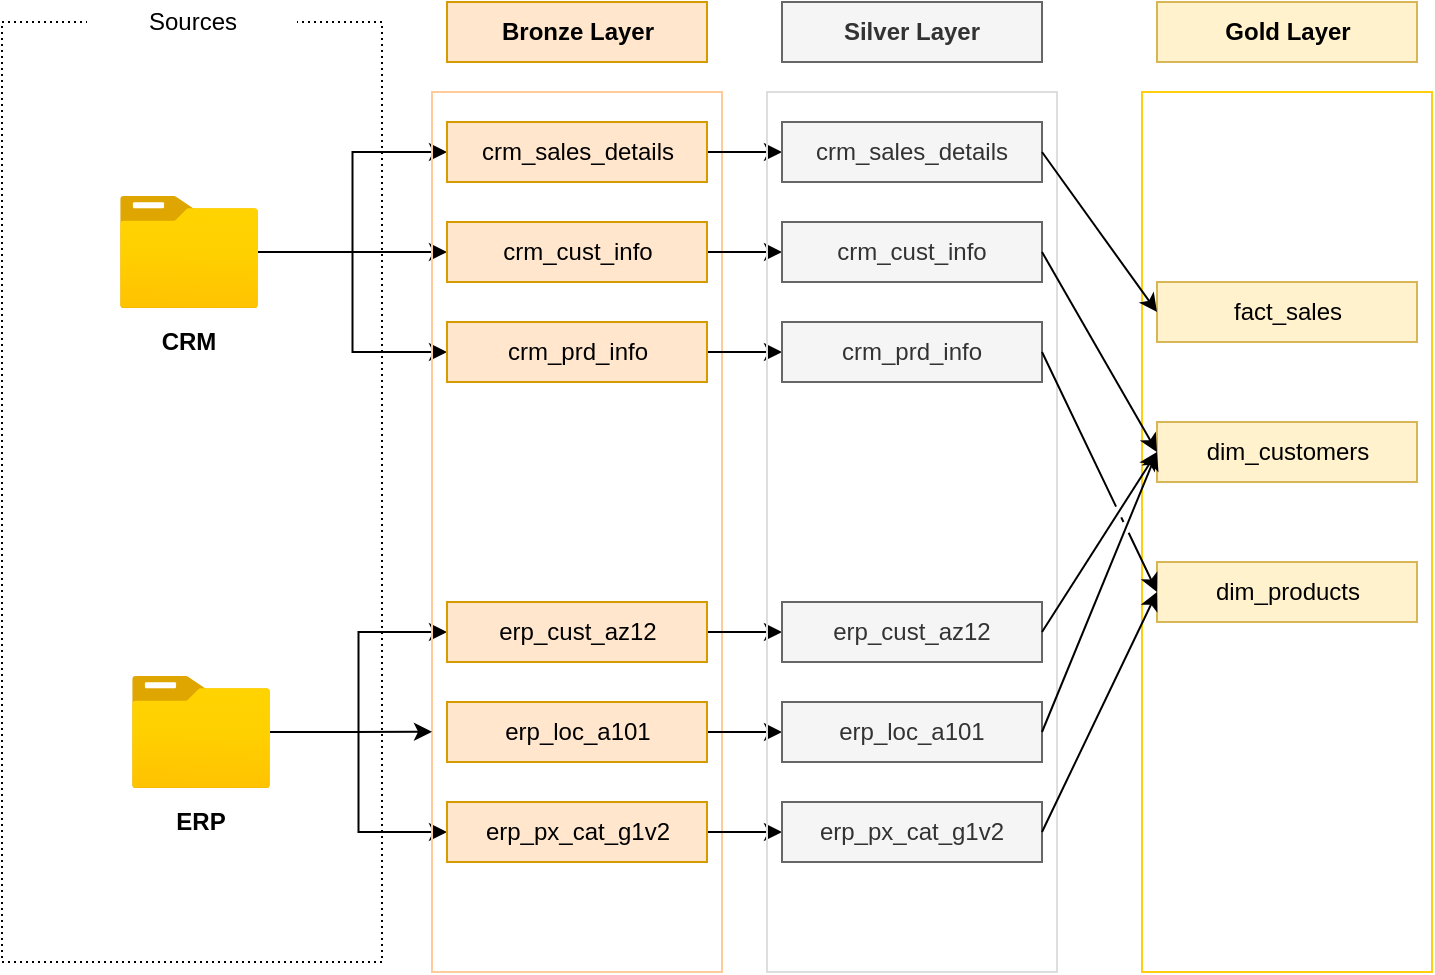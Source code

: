<mxfile version="26.0.16">
  <diagram name="Page-1" id="_wyc2q_6FqJJkZ9OpGOj">
    <mxGraphModel dx="1195" dy="643" grid="1" gridSize="10" guides="1" tooltips="1" connect="1" arrows="1" fold="1" page="1" pageScale="1" pageWidth="827" pageHeight="1169" math="0" shadow="0">
      <root>
        <mxCell id="0" />
        <mxCell id="1" parent="0" />
        <mxCell id="eOB1Y8Av8s7XFfnEzCOW-1" value="" style="rounded=0;whiteSpace=wrap;html=1;fillColor=none;dashed=1;dashPattern=1 2;" vertex="1" parent="1">
          <mxGeometry x="50" y="110" width="190" height="470" as="geometry" />
        </mxCell>
        <mxCell id="eOB1Y8Av8s7XFfnEzCOW-2" value="Sources" style="rounded=0;whiteSpace=wrap;html=1;strokeColor=none;fillColor=default;" vertex="1" parent="1">
          <mxGeometry x="92.5" y="100" width="105" height="20" as="geometry" />
        </mxCell>
        <mxCell id="eOB1Y8Av8s7XFfnEzCOW-23" style="edgeStyle=orthogonalEdgeStyle;rounded=0;orthogonalLoop=1;jettySize=auto;html=1;" edge="1" parent="1" source="eOB1Y8Av8s7XFfnEzCOW-3" target="eOB1Y8Av8s7XFfnEzCOW-11">
          <mxGeometry relative="1" as="geometry" />
        </mxCell>
        <mxCell id="eOB1Y8Av8s7XFfnEzCOW-27" style="edgeStyle=orthogonalEdgeStyle;rounded=0;orthogonalLoop=1;jettySize=auto;html=1;entryX=0;entryY=0.5;entryDx=0;entryDy=0;" edge="1" parent="1" source="eOB1Y8Av8s7XFfnEzCOW-3" target="eOB1Y8Av8s7XFfnEzCOW-12">
          <mxGeometry relative="1" as="geometry" />
        </mxCell>
        <mxCell id="eOB1Y8Av8s7XFfnEzCOW-28" style="edgeStyle=orthogonalEdgeStyle;rounded=0;orthogonalLoop=1;jettySize=auto;html=1;entryX=0;entryY=0.5;entryDx=0;entryDy=0;" edge="1" parent="1" source="eOB1Y8Av8s7XFfnEzCOW-3" target="eOB1Y8Av8s7XFfnEzCOW-10">
          <mxGeometry relative="1" as="geometry" />
        </mxCell>
        <mxCell id="eOB1Y8Av8s7XFfnEzCOW-3" value="" style="image;aspect=fixed;html=1;points=[];align=center;fontSize=12;image=img/lib/azure2/general/Folder_Blank.svg;" vertex="1" parent="1">
          <mxGeometry x="109" y="197" width="69" height="56.0" as="geometry" />
        </mxCell>
        <mxCell id="eOB1Y8Av8s7XFfnEzCOW-30" style="edgeStyle=orthogonalEdgeStyle;rounded=0;orthogonalLoop=1;jettySize=auto;html=1;entryX=0;entryY=0.5;entryDx=0;entryDy=0;" edge="1" parent="1" source="eOB1Y8Av8s7XFfnEzCOW-5" target="eOB1Y8Av8s7XFfnEzCOW-13">
          <mxGeometry relative="1" as="geometry" />
        </mxCell>
        <mxCell id="eOB1Y8Av8s7XFfnEzCOW-31" style="edgeStyle=orthogonalEdgeStyle;rounded=0;orthogonalLoop=1;jettySize=auto;html=1;entryX=0;entryY=0.5;entryDx=0;entryDy=0;" edge="1" parent="1" source="eOB1Y8Av8s7XFfnEzCOW-5" target="eOB1Y8Av8s7XFfnEzCOW-15">
          <mxGeometry relative="1" as="geometry" />
        </mxCell>
        <mxCell id="eOB1Y8Av8s7XFfnEzCOW-5" value="" style="image;aspect=fixed;html=1;points=[];align=center;fontSize=12;image=img/lib/azure2/general/Folder_Blank.svg;" vertex="1" parent="1">
          <mxGeometry x="115" y="437" width="69" height="56.0" as="geometry" />
        </mxCell>
        <mxCell id="eOB1Y8Av8s7XFfnEzCOW-6" value="&lt;b&gt;CRM&lt;/b&gt;" style="rounded=0;whiteSpace=wrap;html=1;fillColor=none;strokeColor=none;" vertex="1" parent="1">
          <mxGeometry x="111" y="260" width="65" height="20" as="geometry" />
        </mxCell>
        <mxCell id="eOB1Y8Av8s7XFfnEzCOW-7" value="&lt;b&gt;ERP&lt;/b&gt;" style="rounded=0;whiteSpace=wrap;html=1;fillColor=none;strokeColor=none;" vertex="1" parent="1">
          <mxGeometry x="117" y="500" width="65" height="20" as="geometry" />
        </mxCell>
        <mxCell id="eOB1Y8Av8s7XFfnEzCOW-8" value="" style="rounded=0;whiteSpace=wrap;html=1;fillColor=none;strokeColor=#FFCC99;" vertex="1" parent="1">
          <mxGeometry x="265" y="145" width="145" height="440" as="geometry" />
        </mxCell>
        <mxCell id="eOB1Y8Av8s7XFfnEzCOW-9" value="&lt;b&gt;Bronze Layer&lt;/b&gt;" style="rounded=0;whiteSpace=wrap;html=1;fillColor=#ffe6cc;strokeColor=#d79b00;" vertex="1" parent="1">
          <mxGeometry x="272.5" y="100" width="130" height="30" as="geometry" />
        </mxCell>
        <mxCell id="eOB1Y8Av8s7XFfnEzCOW-55" style="edgeStyle=orthogonalEdgeStyle;rounded=0;orthogonalLoop=1;jettySize=auto;html=1;exitX=1;exitY=0.5;exitDx=0;exitDy=0;entryX=0;entryY=0.5;entryDx=0;entryDy=0;" edge="1" parent="1" source="eOB1Y8Av8s7XFfnEzCOW-10" target="eOB1Y8Av8s7XFfnEzCOW-34">
          <mxGeometry relative="1" as="geometry" />
        </mxCell>
        <mxCell id="eOB1Y8Av8s7XFfnEzCOW-10" value="crm_sales_details" style="rounded=0;whiteSpace=wrap;html=1;fillColor=#ffe6cc;strokeColor=#d79b00;" vertex="1" parent="1">
          <mxGeometry x="272.5" y="160" width="130" height="30" as="geometry" />
        </mxCell>
        <mxCell id="eOB1Y8Av8s7XFfnEzCOW-56" style="edgeStyle=orthogonalEdgeStyle;rounded=0;orthogonalLoop=1;jettySize=auto;html=1;exitX=1;exitY=0.5;exitDx=0;exitDy=0;entryX=0;entryY=0.5;entryDx=0;entryDy=0;" edge="1" parent="1" source="eOB1Y8Av8s7XFfnEzCOW-11" target="eOB1Y8Av8s7XFfnEzCOW-35">
          <mxGeometry relative="1" as="geometry" />
        </mxCell>
        <mxCell id="eOB1Y8Av8s7XFfnEzCOW-11" value="crm_cust_info" style="rounded=0;whiteSpace=wrap;html=1;fillColor=#ffe6cc;strokeColor=#d79b00;" vertex="1" parent="1">
          <mxGeometry x="272.5" y="210" width="130" height="30" as="geometry" />
        </mxCell>
        <mxCell id="eOB1Y8Av8s7XFfnEzCOW-58" style="edgeStyle=orthogonalEdgeStyle;rounded=0;orthogonalLoop=1;jettySize=auto;html=1;exitX=1;exitY=0.5;exitDx=0;exitDy=0;" edge="1" parent="1" source="eOB1Y8Av8s7XFfnEzCOW-12" target="eOB1Y8Av8s7XFfnEzCOW-36">
          <mxGeometry relative="1" as="geometry" />
        </mxCell>
        <mxCell id="eOB1Y8Av8s7XFfnEzCOW-12" value="crm_prd_info" style="rounded=0;whiteSpace=wrap;html=1;fillColor=#ffe6cc;strokeColor=#d79b00;" vertex="1" parent="1">
          <mxGeometry x="272.5" y="260" width="130" height="30" as="geometry" />
        </mxCell>
        <mxCell id="eOB1Y8Av8s7XFfnEzCOW-60" style="edgeStyle=orthogonalEdgeStyle;rounded=0;orthogonalLoop=1;jettySize=auto;html=1;exitX=1;exitY=0.5;exitDx=0;exitDy=0;entryX=0;entryY=0.5;entryDx=0;entryDy=0;" edge="1" parent="1" source="eOB1Y8Av8s7XFfnEzCOW-13" target="eOB1Y8Av8s7XFfnEzCOW-51">
          <mxGeometry relative="1" as="geometry" />
        </mxCell>
        <mxCell id="eOB1Y8Av8s7XFfnEzCOW-13" value="erp_cust_az12" style="rounded=0;whiteSpace=wrap;html=1;fillColor=#ffe6cc;strokeColor=#d79b00;" vertex="1" parent="1">
          <mxGeometry x="272.5" y="400" width="130" height="30" as="geometry" />
        </mxCell>
        <mxCell id="eOB1Y8Av8s7XFfnEzCOW-61" style="edgeStyle=orthogonalEdgeStyle;rounded=0;orthogonalLoop=1;jettySize=auto;html=1;" edge="1" parent="1" source="eOB1Y8Av8s7XFfnEzCOW-14" target="eOB1Y8Av8s7XFfnEzCOW-52">
          <mxGeometry relative="1" as="geometry" />
        </mxCell>
        <mxCell id="eOB1Y8Av8s7XFfnEzCOW-14" value="erp_loc_a101" style="rounded=0;whiteSpace=wrap;html=1;fillColor=#ffe6cc;strokeColor=#d79b00;" vertex="1" parent="1">
          <mxGeometry x="272.5" y="450" width="130" height="30" as="geometry" />
        </mxCell>
        <mxCell id="eOB1Y8Av8s7XFfnEzCOW-62" style="edgeStyle=orthogonalEdgeStyle;rounded=0;orthogonalLoop=1;jettySize=auto;html=1;entryX=0;entryY=0.5;entryDx=0;entryDy=0;" edge="1" parent="1" source="eOB1Y8Av8s7XFfnEzCOW-15" target="eOB1Y8Av8s7XFfnEzCOW-53">
          <mxGeometry relative="1" as="geometry" />
        </mxCell>
        <mxCell id="eOB1Y8Av8s7XFfnEzCOW-15" value="erp_px_cat_g1v2" style="rounded=0;whiteSpace=wrap;html=1;fillColor=#ffe6cc;strokeColor=#d79b00;" vertex="1" parent="1">
          <mxGeometry x="272.5" y="500" width="130" height="30" as="geometry" />
        </mxCell>
        <mxCell id="eOB1Y8Av8s7XFfnEzCOW-29" style="edgeStyle=orthogonalEdgeStyle;rounded=0;orthogonalLoop=1;jettySize=auto;html=1;entryX=0;entryY=0.727;entryDx=0;entryDy=0;entryPerimeter=0;" edge="1" parent="1" source="eOB1Y8Av8s7XFfnEzCOW-5" target="eOB1Y8Av8s7XFfnEzCOW-8">
          <mxGeometry relative="1" as="geometry" />
        </mxCell>
        <mxCell id="eOB1Y8Av8s7XFfnEzCOW-32" value="&lt;b&gt;Silver Layer&lt;/b&gt;" style="rounded=0;whiteSpace=wrap;html=1;fillColor=#f5f5f5;strokeColor=#666666;fontColor=#333333;" vertex="1" parent="1">
          <mxGeometry x="440" y="100" width="130" height="30" as="geometry" />
        </mxCell>
        <mxCell id="eOB1Y8Av8s7XFfnEzCOW-33" value="" style="rounded=0;whiteSpace=wrap;html=1;fillColor=none;strokeColor=#DEDEDE;" vertex="1" parent="1">
          <mxGeometry x="432.5" y="145" width="145" height="440" as="geometry" />
        </mxCell>
        <mxCell id="eOB1Y8Av8s7XFfnEzCOW-34" value="crm_sales_details" style="rounded=0;whiteSpace=wrap;html=1;fillColor=#f5f5f5;strokeColor=#666666;fontColor=#333333;" vertex="1" parent="1">
          <mxGeometry x="440" y="160" width="130" height="30" as="geometry" />
        </mxCell>
        <mxCell id="eOB1Y8Av8s7XFfnEzCOW-35" value="crm_cust_info" style="rounded=0;whiteSpace=wrap;html=1;fillColor=#f5f5f5;strokeColor=#666666;fontColor=#333333;" vertex="1" parent="1">
          <mxGeometry x="440" y="210" width="130" height="30" as="geometry" />
        </mxCell>
        <mxCell id="eOB1Y8Av8s7XFfnEzCOW-36" value="crm_prd_info" style="rounded=0;whiteSpace=wrap;html=1;fillColor=#f5f5f5;strokeColor=#666666;fontColor=#333333;" vertex="1" parent="1">
          <mxGeometry x="440" y="260" width="130" height="30" as="geometry" />
        </mxCell>
        <mxCell id="eOB1Y8Av8s7XFfnEzCOW-51" value="erp_cust_az12" style="rounded=0;whiteSpace=wrap;html=1;fillColor=#f5f5f5;strokeColor=#666666;fontColor=#333333;" vertex="1" parent="1">
          <mxGeometry x="440" y="400" width="130" height="30" as="geometry" />
        </mxCell>
        <mxCell id="eOB1Y8Av8s7XFfnEzCOW-52" value="erp_loc_a101" style="rounded=0;whiteSpace=wrap;html=1;fillColor=#f5f5f5;strokeColor=#666666;fontColor=#333333;" vertex="1" parent="1">
          <mxGeometry x="440" y="450" width="130" height="30" as="geometry" />
        </mxCell>
        <mxCell id="eOB1Y8Av8s7XFfnEzCOW-53" value="erp_px_cat_g1v2" style="rounded=0;whiteSpace=wrap;html=1;fillColor=#f5f5f5;strokeColor=#666666;fontColor=#333333;" vertex="1" parent="1">
          <mxGeometry x="440" y="500" width="130" height="30" as="geometry" />
        </mxCell>
        <mxCell id="eOB1Y8Av8s7XFfnEzCOW-64" value="&lt;b&gt;Gold Layer&lt;/b&gt;" style="rounded=0;whiteSpace=wrap;html=1;fillColor=#fff2cc;strokeColor=#d6b656;" vertex="1" parent="1">
          <mxGeometry x="627.5" y="100" width="130" height="30" as="geometry" />
        </mxCell>
        <mxCell id="eOB1Y8Av8s7XFfnEzCOW-65" value="" style="rounded=0;whiteSpace=wrap;html=1;fillColor=none;strokeColor=#FFCF0F;" vertex="1" parent="1">
          <mxGeometry x="620" y="145" width="145" height="440" as="geometry" />
        </mxCell>
        <mxCell id="eOB1Y8Av8s7XFfnEzCOW-66" value="fact_sales" style="rounded=0;whiteSpace=wrap;html=1;fillColor=#fff2cc;strokeColor=#d6b656;" vertex="1" parent="1">
          <mxGeometry x="627.5" y="240" width="130" height="30" as="geometry" />
        </mxCell>
        <mxCell id="eOB1Y8Av8s7XFfnEzCOW-67" value="dim_customers" style="rounded=0;whiteSpace=wrap;html=1;fillColor=#fff2cc;strokeColor=#d6b656;" vertex="1" parent="1">
          <mxGeometry x="627.5" y="310" width="130" height="30" as="geometry" />
        </mxCell>
        <mxCell id="eOB1Y8Av8s7XFfnEzCOW-68" value="dim_products" style="rounded=0;whiteSpace=wrap;html=1;fillColor=#fff2cc;strokeColor=#d6b656;" vertex="1" parent="1">
          <mxGeometry x="627.5" y="380" width="130" height="30" as="geometry" />
        </mxCell>
        <mxCell id="eOB1Y8Av8s7XFfnEzCOW-79" value="" style="endArrow=classic;html=1;rounded=0;entryX=0;entryY=0.5;entryDx=0;entryDy=0;exitX=1;exitY=0.5;exitDx=0;exitDy=0;jumpStyle=gap;" edge="1" parent="1" source="eOB1Y8Av8s7XFfnEzCOW-34" target="eOB1Y8Av8s7XFfnEzCOW-66">
          <mxGeometry width="50" height="50" relative="1" as="geometry">
            <mxPoint x="590" y="220" as="sourcePoint" />
            <mxPoint x="640" y="170" as="targetPoint" />
          </mxGeometry>
        </mxCell>
        <mxCell id="eOB1Y8Av8s7XFfnEzCOW-80" value="" style="endArrow=classic;html=1;rounded=0;entryX=0;entryY=0.5;entryDx=0;entryDy=0;exitX=1;exitY=0.5;exitDx=0;exitDy=0;jumpStyle=gap;" edge="1" parent="1" source="eOB1Y8Av8s7XFfnEzCOW-35" target="eOB1Y8Av8s7XFfnEzCOW-67">
          <mxGeometry width="50" height="50" relative="1" as="geometry">
            <mxPoint x="577.5" y="235" as="sourcePoint" />
            <mxPoint x="635.5" y="315" as="targetPoint" />
            <Array as="points" />
          </mxGeometry>
        </mxCell>
        <mxCell id="eOB1Y8Av8s7XFfnEzCOW-81" value="" style="endArrow=classic;html=1;rounded=0;entryX=0;entryY=0.5;entryDx=0;entryDy=0;exitX=1;exitY=0.5;exitDx=0;exitDy=0;jumpStyle=gap;" edge="1" parent="1" source="eOB1Y8Av8s7XFfnEzCOW-51" target="eOB1Y8Av8s7XFfnEzCOW-67">
          <mxGeometry width="50" height="50" relative="1" as="geometry">
            <mxPoint x="640" y="437" as="sourcePoint" />
            <mxPoint x="698" y="537" as="targetPoint" />
            <Array as="points" />
          </mxGeometry>
        </mxCell>
        <mxCell id="eOB1Y8Av8s7XFfnEzCOW-82" value="" style="endArrow=classic;html=1;rounded=0;entryX=0;entryY=0.5;entryDx=0;entryDy=0;exitX=1;exitY=0.5;exitDx=0;exitDy=0;jumpStyle=gap;" edge="1" parent="1" source="eOB1Y8Av8s7XFfnEzCOW-52" target="eOB1Y8Av8s7XFfnEzCOW-67">
          <mxGeometry width="50" height="50" relative="1" as="geometry">
            <mxPoint x="580" y="425" as="sourcePoint" />
            <mxPoint x="638" y="335" as="targetPoint" />
            <Array as="points" />
          </mxGeometry>
        </mxCell>
        <mxCell id="eOB1Y8Av8s7XFfnEzCOW-83" value="" style="endArrow=classic;html=1;rounded=0;entryX=0;entryY=0.5;entryDx=0;entryDy=0;exitX=1;exitY=0.5;exitDx=0;exitDy=0;jumpStyle=gap;" edge="1" parent="1" source="eOB1Y8Av8s7XFfnEzCOW-36" target="eOB1Y8Av8s7XFfnEzCOW-68">
          <mxGeometry width="50" height="50" relative="1" as="geometry">
            <mxPoint x="577.5" y="295" as="sourcePoint" />
            <mxPoint x="635.5" y="395" as="targetPoint" />
            <Array as="points" />
          </mxGeometry>
        </mxCell>
        <mxCell id="eOB1Y8Av8s7XFfnEzCOW-84" value="" style="endArrow=classic;html=1;rounded=0;entryX=0;entryY=0.5;entryDx=0;entryDy=0;exitX=1;exitY=0.5;exitDx=0;exitDy=0;jumpStyle=gap;" edge="1" parent="1" source="eOB1Y8Av8s7XFfnEzCOW-53" target="eOB1Y8Av8s7XFfnEzCOW-68">
          <mxGeometry width="50" height="50" relative="1" as="geometry">
            <mxPoint x="640" y="500" as="sourcePoint" />
            <mxPoint x="698" y="620" as="targetPoint" />
            <Array as="points" />
          </mxGeometry>
        </mxCell>
      </root>
    </mxGraphModel>
  </diagram>
</mxfile>
